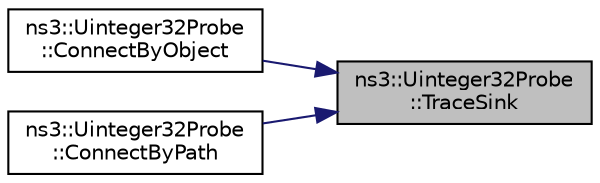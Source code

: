 digraph "ns3::Uinteger32Probe::TraceSink"
{
 // LATEX_PDF_SIZE
  edge [fontname="Helvetica",fontsize="10",labelfontname="Helvetica",labelfontsize="10"];
  node [fontname="Helvetica",fontsize="10",shape=record];
  rankdir="RL";
  Node1 [label="ns3::Uinteger32Probe\l::TraceSink",height=0.2,width=0.4,color="black", fillcolor="grey75", style="filled", fontcolor="black",tooltip="Method to connect to an underlying ns3::TraceSource of type uint32_t."];
  Node1 -> Node2 [dir="back",color="midnightblue",fontsize="10",style="solid",fontname="Helvetica"];
  Node2 [label="ns3::Uinteger32Probe\l::ConnectByObject",height=0.2,width=0.4,color="black", fillcolor="white", style="filled",URL="$classns3_1_1_uinteger32_probe.html#ae3e435009ce0d5fd70142a7341f5b979",tooltip="connect to a trace source attribute provided by a given object"];
  Node1 -> Node3 [dir="back",color="midnightblue",fontsize="10",style="solid",fontname="Helvetica"];
  Node3 [label="ns3::Uinteger32Probe\l::ConnectByPath",height=0.2,width=0.4,color="black", fillcolor="white", style="filled",URL="$classns3_1_1_uinteger32_probe.html#a3b81bb7d6ab54bad196c9c90823aed08",tooltip="connect to a trace source provided by a config path"];
}
